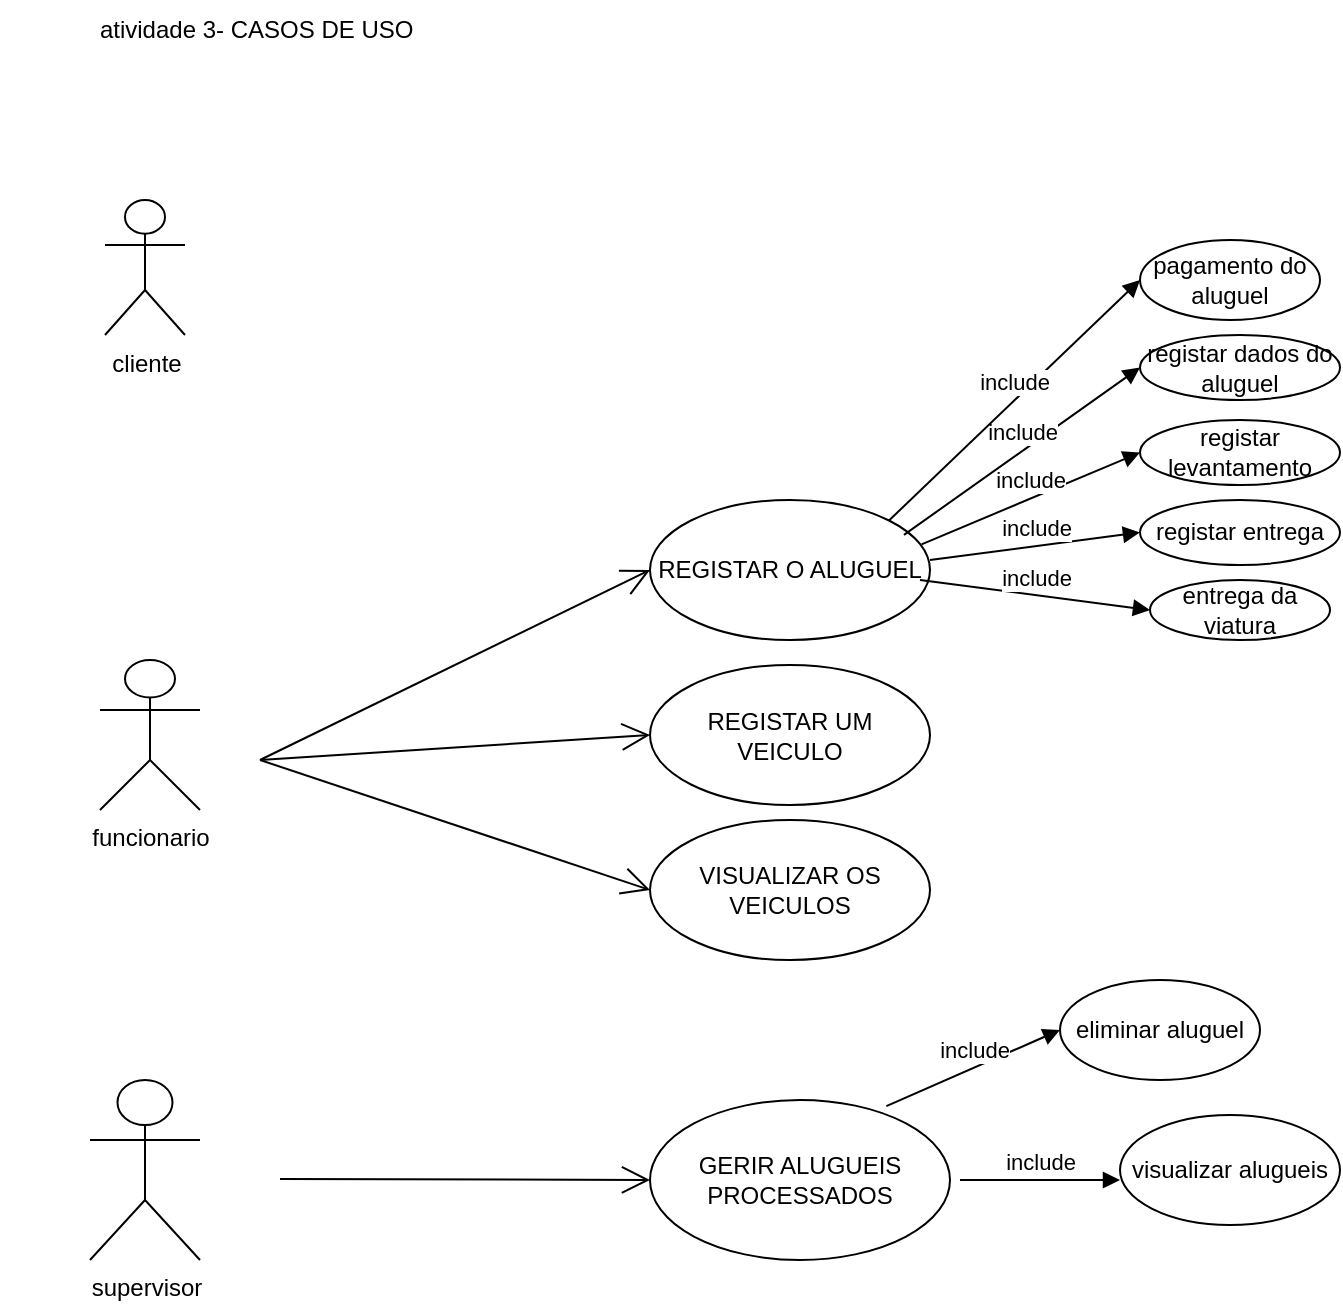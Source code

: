 <mxfile version="24.6.4" type="device">
  <diagram name="Página-1" id="XL-cfnmHznf3lUtWbH0B">
    <mxGraphModel dx="1002" dy="1746" grid="1" gridSize="10" guides="1" tooltips="1" connect="1" arrows="1" fold="1" page="1" pageScale="1" pageWidth="827" pageHeight="1169" math="0" shadow="0">
      <root>
        <mxCell id="0" />
        <mxCell id="1" parent="0" />
        <mxCell id="5CPvkT_Bu2zkwuwfZ-S0-1" value="cliente" style="shape=umlActor;verticalLabelPosition=bottom;verticalAlign=top;html=1;" vertex="1" parent="1">
          <mxGeometry x="102.5" y="60" width="40" height="67.5" as="geometry" />
        </mxCell>
        <mxCell id="5CPvkT_Bu2zkwuwfZ-S0-2" value="VISUALIZAR OS VEICULOS" style="ellipse;whiteSpace=wrap;html=1;" vertex="1" parent="1">
          <mxGeometry x="375" y="370" width="140" height="70" as="geometry" />
        </mxCell>
        <mxCell id="5CPvkT_Bu2zkwuwfZ-S0-3" value="funcionario" style="shape=umlActor;verticalLabelPosition=bottom;verticalAlign=top;html=1;" vertex="1" parent="1">
          <mxGeometry x="100" y="290" width="50" height="75" as="geometry" />
        </mxCell>
        <mxCell id="5CPvkT_Bu2zkwuwfZ-S0-6" value="&lt;span style=&quot;white-space: pre;&quot;&gt;&#x9;&lt;/span&gt;atividade 3- CASOS DE USO" style="text;html=1;align=center;verticalAlign=middle;whiteSpace=wrap;rounded=0;" vertex="1" parent="1">
          <mxGeometry x="50" y="-40" width="230" height="30" as="geometry" />
        </mxCell>
        <mxCell id="5CPvkT_Bu2zkwuwfZ-S0-10" value="supervisor" style="shape=umlActor;verticalLabelPosition=bottom;verticalAlign=top;html=1;" vertex="1" parent="1">
          <mxGeometry x="95" y="500" width="55" height="90" as="geometry" />
        </mxCell>
        <mxCell id="5CPvkT_Bu2zkwuwfZ-S0-12" value="REGISTAR UM VEICULO" style="ellipse;whiteSpace=wrap;html=1;" vertex="1" parent="1">
          <mxGeometry x="375" y="292.5" width="140" height="70" as="geometry" />
        </mxCell>
        <mxCell id="5CPvkT_Bu2zkwuwfZ-S0-14" value="REGISTAR O ALUGUEL" style="ellipse;whiteSpace=wrap;html=1;" vertex="1" parent="1">
          <mxGeometry x="375" y="210" width="140" height="70" as="geometry" />
        </mxCell>
        <mxCell id="5CPvkT_Bu2zkwuwfZ-S0-21" value="" style="endArrow=open;endFill=1;endSize=12;html=1;rounded=0;entryX=0;entryY=0.5;entryDx=0;entryDy=0;" edge="1" parent="1" target="5CPvkT_Bu2zkwuwfZ-S0-22">
          <mxGeometry width="160" relative="1" as="geometry">
            <mxPoint x="190" y="549.5" as="sourcePoint" />
            <mxPoint x="350" y="549.5" as="targetPoint" />
          </mxGeometry>
        </mxCell>
        <mxCell id="5CPvkT_Bu2zkwuwfZ-S0-22" value="GERIR ALUGUEIS PROCESSADOS" style="ellipse;whiteSpace=wrap;html=1;" vertex="1" parent="1">
          <mxGeometry x="375" y="510" width="150" height="80" as="geometry" />
        </mxCell>
        <mxCell id="5CPvkT_Bu2zkwuwfZ-S0-24" value="" style="endArrow=open;endFill=1;endSize=12;html=1;rounded=0;entryX=0;entryY=0.5;entryDx=0;entryDy=0;" edge="1" parent="1" target="5CPvkT_Bu2zkwuwfZ-S0-2">
          <mxGeometry width="160" relative="1" as="geometry">
            <mxPoint x="180" y="340" as="sourcePoint" />
            <mxPoint x="380" y="384.5" as="targetPoint" />
          </mxGeometry>
        </mxCell>
        <mxCell id="5CPvkT_Bu2zkwuwfZ-S0-25" value="" style="endArrow=open;endFill=1;endSize=12;html=1;rounded=0;entryX=0;entryY=0.5;entryDx=0;entryDy=0;" edge="1" parent="1" target="5CPvkT_Bu2zkwuwfZ-S0-12">
          <mxGeometry width="160" relative="1" as="geometry">
            <mxPoint x="180" y="340" as="sourcePoint" />
            <mxPoint x="380" y="384.5" as="targetPoint" />
          </mxGeometry>
        </mxCell>
        <mxCell id="5CPvkT_Bu2zkwuwfZ-S0-26" value="" style="endArrow=open;endFill=1;endSize=12;html=1;rounded=0;entryX=0;entryY=0.5;entryDx=0;entryDy=0;" edge="1" parent="1" target="5CPvkT_Bu2zkwuwfZ-S0-14">
          <mxGeometry width="160" relative="1" as="geometry">
            <mxPoint x="180" y="340" as="sourcePoint" />
            <mxPoint x="380" y="384.5" as="targetPoint" />
          </mxGeometry>
        </mxCell>
        <mxCell id="5CPvkT_Bu2zkwuwfZ-S0-28" value="include" style="html=1;verticalAlign=bottom;endArrow=block;curved=0;rounded=0;entryX=0;entryY=0.5;entryDx=0;entryDy=0;exitX=0.97;exitY=0.317;exitDx=0;exitDy=0;exitPerimeter=0;" edge="1" parent="1" source="5CPvkT_Bu2zkwuwfZ-S0-14" target="5CPvkT_Bu2zkwuwfZ-S0-30">
          <mxGeometry width="80" relative="1" as="geometry">
            <mxPoint x="520" y="230" as="sourcePoint" />
            <mxPoint x="610" y="190" as="targetPoint" />
          </mxGeometry>
        </mxCell>
        <mxCell id="5CPvkT_Bu2zkwuwfZ-S0-29" value="include" style="html=1;verticalAlign=bottom;endArrow=block;curved=0;rounded=0;entryX=0;entryY=0.5;entryDx=0;entryDy=0;" edge="1" parent="1" target="5CPvkT_Bu2zkwuwfZ-S0-31">
          <mxGeometry width="80" relative="1" as="geometry">
            <mxPoint x="515" y="240" as="sourcePoint" />
            <mxPoint x="625" y="230" as="targetPoint" />
          </mxGeometry>
        </mxCell>
        <mxCell id="5CPvkT_Bu2zkwuwfZ-S0-30" value="registar levantamento" style="ellipse;whiteSpace=wrap;html=1;" vertex="1" parent="1">
          <mxGeometry x="620" y="170" width="100" height="32.5" as="geometry" />
        </mxCell>
        <mxCell id="5CPvkT_Bu2zkwuwfZ-S0-31" value="registar entrega" style="ellipse;whiteSpace=wrap;html=1;" vertex="1" parent="1">
          <mxGeometry x="620" y="210" width="100" height="32.5" as="geometry" />
        </mxCell>
        <mxCell id="5CPvkT_Bu2zkwuwfZ-S0-33" value="registar dados do aluguel" style="ellipse;whiteSpace=wrap;html=1;" vertex="1" parent="1">
          <mxGeometry x="620" y="127.5" width="100" height="32.5" as="geometry" />
        </mxCell>
        <mxCell id="5CPvkT_Bu2zkwuwfZ-S0-34" value="include" style="html=1;verticalAlign=bottom;endArrow=block;curved=0;rounded=0;entryX=0;entryY=0.5;entryDx=0;entryDy=0;exitX=0.907;exitY=0.249;exitDx=0;exitDy=0;exitPerimeter=0;" edge="1" parent="1" source="5CPvkT_Bu2zkwuwfZ-S0-14" target="5CPvkT_Bu2zkwuwfZ-S0-33">
          <mxGeometry width="80" relative="1" as="geometry">
            <mxPoint x="490" y="214" as="sourcePoint" />
            <mxPoint x="600" y="170" as="targetPoint" />
          </mxGeometry>
        </mxCell>
        <mxCell id="5CPvkT_Bu2zkwuwfZ-S0-35" value="include" style="html=1;verticalAlign=bottom;endArrow=block;curved=0;rounded=0;entryX=0;entryY=0.5;entryDx=0;entryDy=0;exitX=0.788;exitY=0.038;exitDx=0;exitDy=0;exitPerimeter=0;" edge="1" parent="1" source="5CPvkT_Bu2zkwuwfZ-S0-22" target="5CPvkT_Bu2zkwuwfZ-S0-38">
          <mxGeometry width="80" relative="1" as="geometry">
            <mxPoint x="500" y="510" as="sourcePoint" />
            <mxPoint x="580" y="510" as="targetPoint" />
          </mxGeometry>
        </mxCell>
        <mxCell id="5CPvkT_Bu2zkwuwfZ-S0-36" value="include" style="html=1;verticalAlign=bottom;endArrow=block;curved=0;rounded=0;" edge="1" parent="1">
          <mxGeometry width="80" relative="1" as="geometry">
            <mxPoint x="530" y="550" as="sourcePoint" />
            <mxPoint x="610" y="550" as="targetPoint" />
          </mxGeometry>
        </mxCell>
        <mxCell id="5CPvkT_Bu2zkwuwfZ-S0-38" value="eliminar aluguel" style="ellipse;whiteSpace=wrap;html=1;" vertex="1" parent="1">
          <mxGeometry x="580" y="450" width="100" height="50" as="geometry" />
        </mxCell>
        <mxCell id="5CPvkT_Bu2zkwuwfZ-S0-39" value="visualizar alugueis" style="ellipse;whiteSpace=wrap;html=1;" vertex="1" parent="1">
          <mxGeometry x="610" y="517.5" width="110" height="55" as="geometry" />
        </mxCell>
        <mxCell id="5CPvkT_Bu2zkwuwfZ-S0-40" value="include" style="html=1;verticalAlign=bottom;endArrow=block;curved=0;rounded=0;exitX=1;exitY=0;exitDx=0;exitDy=0;entryX=0;entryY=0.5;entryDx=0;entryDy=0;" edge="1" parent="1" source="5CPvkT_Bu2zkwuwfZ-S0-14" target="5CPvkT_Bu2zkwuwfZ-S0-41">
          <mxGeometry width="80" relative="1" as="geometry">
            <mxPoint x="470" y="170.5" as="sourcePoint" />
            <mxPoint x="565" y="170" as="targetPoint" />
          </mxGeometry>
        </mxCell>
        <mxCell id="5CPvkT_Bu2zkwuwfZ-S0-41" value="pagamento do aluguel" style="ellipse;whiteSpace=wrap;html=1;" vertex="1" parent="1">
          <mxGeometry x="620" y="80" width="90" height="40" as="geometry" />
        </mxCell>
        <mxCell id="5CPvkT_Bu2zkwuwfZ-S0-42" value="entrega da viatura" style="ellipse;whiteSpace=wrap;html=1;" vertex="1" parent="1">
          <mxGeometry x="625" y="250" width="90" height="30" as="geometry" />
        </mxCell>
        <mxCell id="5CPvkT_Bu2zkwuwfZ-S0-43" value="include" style="html=1;verticalAlign=bottom;endArrow=block;curved=0;rounded=0;entryX=0;entryY=0.5;entryDx=0;entryDy=0;" edge="1" parent="1" target="5CPvkT_Bu2zkwuwfZ-S0-42">
          <mxGeometry width="80" relative="1" as="geometry">
            <mxPoint x="510" y="250" as="sourcePoint" />
            <mxPoint x="630" y="236" as="targetPoint" />
          </mxGeometry>
        </mxCell>
      </root>
    </mxGraphModel>
  </diagram>
</mxfile>
